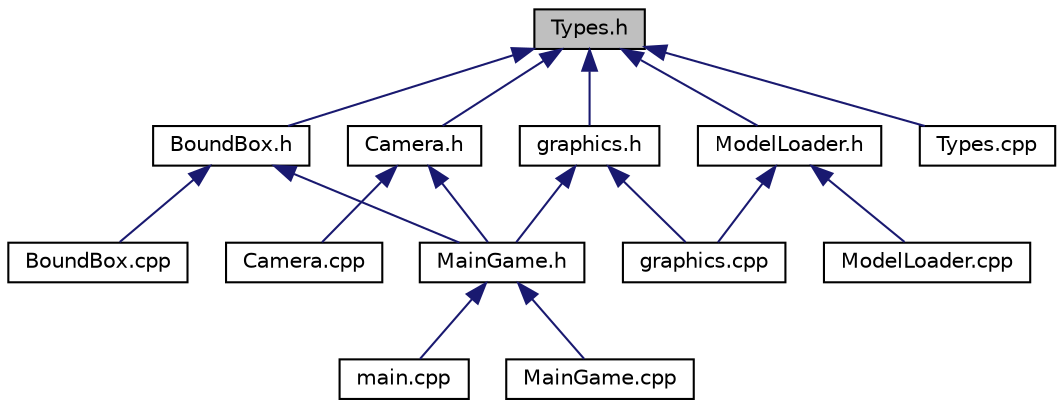 digraph "Types.h"
{
  edge [fontname="Helvetica",fontsize="10",labelfontname="Helvetica",labelfontsize="10"];
  node [fontname="Helvetica",fontsize="10",shape=record];
  Node1 [label="Types.h",height=0.2,width=0.4,color="black", fillcolor="grey75", style="filled", fontcolor="black"];
  Node1 -> Node2 [dir="back",color="midnightblue",fontsize="10",style="solid"];
  Node2 [label="BoundBox.h",height=0.2,width=0.4,color="black", fillcolor="white", style="filled",URL="$_bound_box_8h.html"];
  Node2 -> Node3 [dir="back",color="midnightblue",fontsize="10",style="solid"];
  Node3 [label="BoundBox.cpp",height=0.2,width=0.4,color="black", fillcolor="white", style="filled",URL="$_bound_box_8cpp.html"];
  Node2 -> Node4 [dir="back",color="midnightblue",fontsize="10",style="solid"];
  Node4 [label="MainGame.h",height=0.2,width=0.4,color="black", fillcolor="white", style="filled",URL="$_main_game_8h.html"];
  Node4 -> Node5 [dir="back",color="midnightblue",fontsize="10",style="solid"];
  Node5 [label="main.cpp",height=0.2,width=0.4,color="black", fillcolor="white", style="filled",URL="$main_8cpp.html"];
  Node4 -> Node6 [dir="back",color="midnightblue",fontsize="10",style="solid"];
  Node6 [label="MainGame.cpp",height=0.2,width=0.4,color="black", fillcolor="white", style="filled",URL="$_main_game_8cpp.html"];
  Node1 -> Node7 [dir="back",color="midnightblue",fontsize="10",style="solid"];
  Node7 [label="Camera.h",height=0.2,width=0.4,color="black", fillcolor="white", style="filled",URL="$_camera_8h.html"];
  Node7 -> Node8 [dir="back",color="midnightblue",fontsize="10",style="solid"];
  Node8 [label="Camera.cpp",height=0.2,width=0.4,color="black", fillcolor="white", style="filled",URL="$_camera_8cpp.html"];
  Node7 -> Node4 [dir="back",color="midnightblue",fontsize="10",style="solid"];
  Node1 -> Node9 [dir="back",color="midnightblue",fontsize="10",style="solid"];
  Node9 [label="graphics.h",height=0.2,width=0.4,color="black", fillcolor="white", style="filled",URL="$graphics_8h.html"];
  Node9 -> Node10 [dir="back",color="midnightblue",fontsize="10",style="solid"];
  Node10 [label="graphics.cpp",height=0.2,width=0.4,color="black", fillcolor="white", style="filled",URL="$graphics_8cpp.html"];
  Node9 -> Node4 [dir="back",color="midnightblue",fontsize="10",style="solid"];
  Node1 -> Node11 [dir="back",color="midnightblue",fontsize="10",style="solid"];
  Node11 [label="ModelLoader.h",height=0.2,width=0.4,color="black", fillcolor="white", style="filled",URL="$_model_loader_8h.html"];
  Node11 -> Node10 [dir="back",color="midnightblue",fontsize="10",style="solid"];
  Node11 -> Node12 [dir="back",color="midnightblue",fontsize="10",style="solid"];
  Node12 [label="ModelLoader.cpp",height=0.2,width=0.4,color="black", fillcolor="white", style="filled",URL="$_model_loader_8cpp.html"];
  Node1 -> Node13 [dir="back",color="midnightblue",fontsize="10",style="solid"];
  Node13 [label="Types.cpp",height=0.2,width=0.4,color="black", fillcolor="white", style="filled",URL="$_types_8cpp.html"];
}
